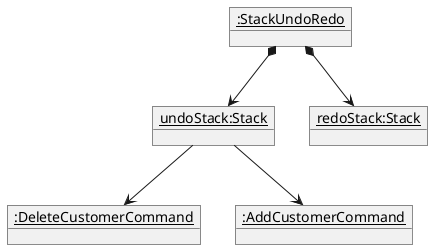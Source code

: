 @startuml
object "__:StackUndoRedo__" as s1
object "__undoStack:Stack__" as s2
object "__redoStack:Stack__" as s3
object "__:DeleteCustomerCommand__" as d1
object "__:AddCustomerCommand__" as a1

s1 *--> s2
s1 *--> s3
s2 --> d1
s2 --> a1
@enduml
